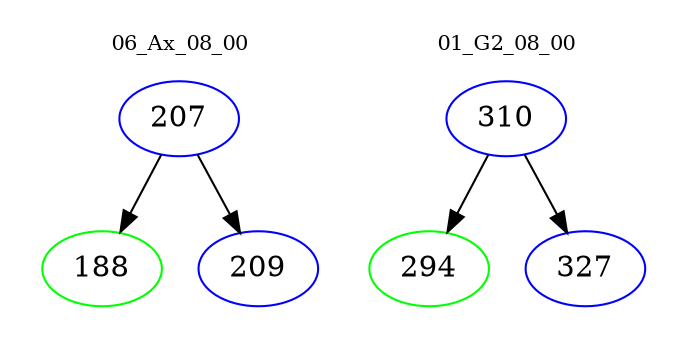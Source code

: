 digraph{
subgraph cluster_0 {
color = white
label = "06_Ax_08_00";
fontsize=10;
T0_207 [label="207", color="blue"]
T0_207 -> T0_188 [color="black"]
T0_188 [label="188", color="green"]
T0_207 -> T0_209 [color="black"]
T0_209 [label="209", color="blue"]
}
subgraph cluster_1 {
color = white
label = "01_G2_08_00";
fontsize=10;
T1_310 [label="310", color="blue"]
T1_310 -> T1_294 [color="black"]
T1_294 [label="294", color="green"]
T1_310 -> T1_327 [color="black"]
T1_327 [label="327", color="blue"]
}
}
